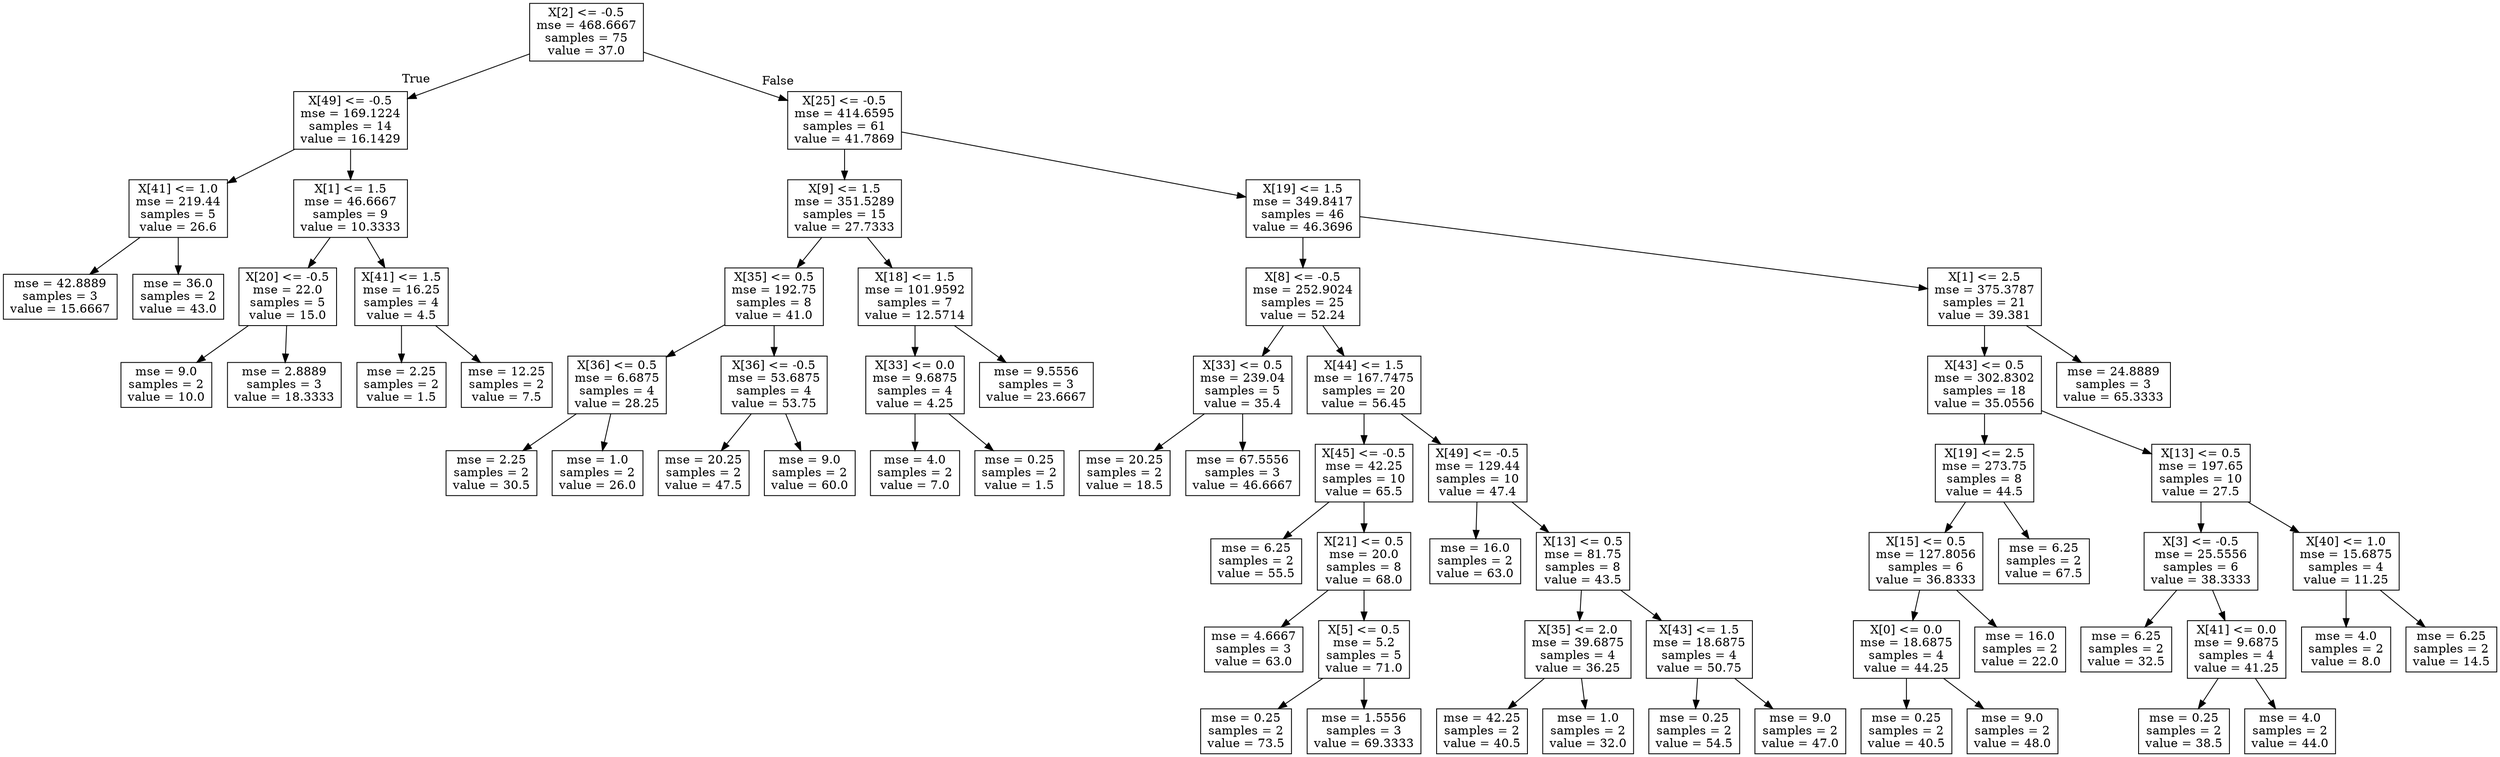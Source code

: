 digraph Tree {
node [shape=box] ;
0 [label="X[2] <= -0.5\nmse = 468.6667\nsamples = 75\nvalue = 37.0"] ;
1 [label="X[49] <= -0.5\nmse = 169.1224\nsamples = 14\nvalue = 16.1429"] ;
0 -> 1 [labeldistance=2.5, labelangle=45, headlabel="True"] ;
2 [label="X[41] <= 1.0\nmse = 219.44\nsamples = 5\nvalue = 26.6"] ;
1 -> 2 ;
3 [label="mse = 42.8889\nsamples = 3\nvalue = 15.6667"] ;
2 -> 3 ;
4 [label="mse = 36.0\nsamples = 2\nvalue = 43.0"] ;
2 -> 4 ;
5 [label="X[1] <= 1.5\nmse = 46.6667\nsamples = 9\nvalue = 10.3333"] ;
1 -> 5 ;
6 [label="X[20] <= -0.5\nmse = 22.0\nsamples = 5\nvalue = 15.0"] ;
5 -> 6 ;
7 [label="mse = 9.0\nsamples = 2\nvalue = 10.0"] ;
6 -> 7 ;
8 [label="mse = 2.8889\nsamples = 3\nvalue = 18.3333"] ;
6 -> 8 ;
9 [label="X[41] <= 1.5\nmse = 16.25\nsamples = 4\nvalue = 4.5"] ;
5 -> 9 ;
10 [label="mse = 2.25\nsamples = 2\nvalue = 1.5"] ;
9 -> 10 ;
11 [label="mse = 12.25\nsamples = 2\nvalue = 7.5"] ;
9 -> 11 ;
12 [label="X[25] <= -0.5\nmse = 414.6595\nsamples = 61\nvalue = 41.7869"] ;
0 -> 12 [labeldistance=2.5, labelangle=-45, headlabel="False"] ;
13 [label="X[9] <= 1.5\nmse = 351.5289\nsamples = 15\nvalue = 27.7333"] ;
12 -> 13 ;
14 [label="X[35] <= 0.5\nmse = 192.75\nsamples = 8\nvalue = 41.0"] ;
13 -> 14 ;
15 [label="X[36] <= 0.5\nmse = 6.6875\nsamples = 4\nvalue = 28.25"] ;
14 -> 15 ;
16 [label="mse = 2.25\nsamples = 2\nvalue = 30.5"] ;
15 -> 16 ;
17 [label="mse = 1.0\nsamples = 2\nvalue = 26.0"] ;
15 -> 17 ;
18 [label="X[36] <= -0.5\nmse = 53.6875\nsamples = 4\nvalue = 53.75"] ;
14 -> 18 ;
19 [label="mse = 20.25\nsamples = 2\nvalue = 47.5"] ;
18 -> 19 ;
20 [label="mse = 9.0\nsamples = 2\nvalue = 60.0"] ;
18 -> 20 ;
21 [label="X[18] <= 1.5\nmse = 101.9592\nsamples = 7\nvalue = 12.5714"] ;
13 -> 21 ;
22 [label="X[33] <= 0.0\nmse = 9.6875\nsamples = 4\nvalue = 4.25"] ;
21 -> 22 ;
23 [label="mse = 4.0\nsamples = 2\nvalue = 7.0"] ;
22 -> 23 ;
24 [label="mse = 0.25\nsamples = 2\nvalue = 1.5"] ;
22 -> 24 ;
25 [label="mse = 9.5556\nsamples = 3\nvalue = 23.6667"] ;
21 -> 25 ;
26 [label="X[19] <= 1.5\nmse = 349.8417\nsamples = 46\nvalue = 46.3696"] ;
12 -> 26 ;
27 [label="X[8] <= -0.5\nmse = 252.9024\nsamples = 25\nvalue = 52.24"] ;
26 -> 27 ;
28 [label="X[33] <= 0.5\nmse = 239.04\nsamples = 5\nvalue = 35.4"] ;
27 -> 28 ;
29 [label="mse = 20.25\nsamples = 2\nvalue = 18.5"] ;
28 -> 29 ;
30 [label="mse = 67.5556\nsamples = 3\nvalue = 46.6667"] ;
28 -> 30 ;
31 [label="X[44] <= 1.5\nmse = 167.7475\nsamples = 20\nvalue = 56.45"] ;
27 -> 31 ;
32 [label="X[45] <= -0.5\nmse = 42.25\nsamples = 10\nvalue = 65.5"] ;
31 -> 32 ;
33 [label="mse = 6.25\nsamples = 2\nvalue = 55.5"] ;
32 -> 33 ;
34 [label="X[21] <= 0.5\nmse = 20.0\nsamples = 8\nvalue = 68.0"] ;
32 -> 34 ;
35 [label="mse = 4.6667\nsamples = 3\nvalue = 63.0"] ;
34 -> 35 ;
36 [label="X[5] <= 0.5\nmse = 5.2\nsamples = 5\nvalue = 71.0"] ;
34 -> 36 ;
37 [label="mse = 0.25\nsamples = 2\nvalue = 73.5"] ;
36 -> 37 ;
38 [label="mse = 1.5556\nsamples = 3\nvalue = 69.3333"] ;
36 -> 38 ;
39 [label="X[49] <= -0.5\nmse = 129.44\nsamples = 10\nvalue = 47.4"] ;
31 -> 39 ;
40 [label="mse = 16.0\nsamples = 2\nvalue = 63.0"] ;
39 -> 40 ;
41 [label="X[13] <= 0.5\nmse = 81.75\nsamples = 8\nvalue = 43.5"] ;
39 -> 41 ;
42 [label="X[35] <= 2.0\nmse = 39.6875\nsamples = 4\nvalue = 36.25"] ;
41 -> 42 ;
43 [label="mse = 42.25\nsamples = 2\nvalue = 40.5"] ;
42 -> 43 ;
44 [label="mse = 1.0\nsamples = 2\nvalue = 32.0"] ;
42 -> 44 ;
45 [label="X[43] <= 1.5\nmse = 18.6875\nsamples = 4\nvalue = 50.75"] ;
41 -> 45 ;
46 [label="mse = 0.25\nsamples = 2\nvalue = 54.5"] ;
45 -> 46 ;
47 [label="mse = 9.0\nsamples = 2\nvalue = 47.0"] ;
45 -> 47 ;
48 [label="X[1] <= 2.5\nmse = 375.3787\nsamples = 21\nvalue = 39.381"] ;
26 -> 48 ;
49 [label="X[43] <= 0.5\nmse = 302.8302\nsamples = 18\nvalue = 35.0556"] ;
48 -> 49 ;
50 [label="X[19] <= 2.5\nmse = 273.75\nsamples = 8\nvalue = 44.5"] ;
49 -> 50 ;
51 [label="X[15] <= 0.5\nmse = 127.8056\nsamples = 6\nvalue = 36.8333"] ;
50 -> 51 ;
52 [label="X[0] <= 0.0\nmse = 18.6875\nsamples = 4\nvalue = 44.25"] ;
51 -> 52 ;
53 [label="mse = 0.25\nsamples = 2\nvalue = 40.5"] ;
52 -> 53 ;
54 [label="mse = 9.0\nsamples = 2\nvalue = 48.0"] ;
52 -> 54 ;
55 [label="mse = 16.0\nsamples = 2\nvalue = 22.0"] ;
51 -> 55 ;
56 [label="mse = 6.25\nsamples = 2\nvalue = 67.5"] ;
50 -> 56 ;
57 [label="X[13] <= 0.5\nmse = 197.65\nsamples = 10\nvalue = 27.5"] ;
49 -> 57 ;
58 [label="X[3] <= -0.5\nmse = 25.5556\nsamples = 6\nvalue = 38.3333"] ;
57 -> 58 ;
59 [label="mse = 6.25\nsamples = 2\nvalue = 32.5"] ;
58 -> 59 ;
60 [label="X[41] <= 0.0\nmse = 9.6875\nsamples = 4\nvalue = 41.25"] ;
58 -> 60 ;
61 [label="mse = 0.25\nsamples = 2\nvalue = 38.5"] ;
60 -> 61 ;
62 [label="mse = 4.0\nsamples = 2\nvalue = 44.0"] ;
60 -> 62 ;
63 [label="X[40] <= 1.0\nmse = 15.6875\nsamples = 4\nvalue = 11.25"] ;
57 -> 63 ;
64 [label="mse = 4.0\nsamples = 2\nvalue = 8.0"] ;
63 -> 64 ;
65 [label="mse = 6.25\nsamples = 2\nvalue = 14.5"] ;
63 -> 65 ;
66 [label="mse = 24.8889\nsamples = 3\nvalue = 65.3333"] ;
48 -> 66 ;
}